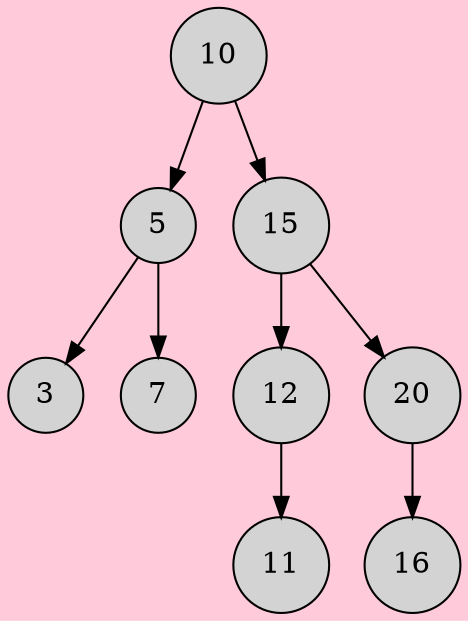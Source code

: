 digraph G                                         
{                                                 
   graph [bgcolor = "#ffcbdb"]                  
   rankdir = TB;                                  
   node [style = "filled", shape = circle];     
   node_00C015E8 [label = "10"]
   node_00C015E8 -> node_00C01600
   node_00C01600 [label = "5"]
   node_00C01600 -> node_00C01678
   node_00C01678 [label = "3"]
   node_00C01600 -> node_00C023F0
   node_00C023F0 [label = "7"]
   node_00C015E8 -> node_00C01618
   node_00C01618 [label = "15"]
   node_00C01618 -> node_00C01630
   node_00C01630 [label = "12"]
   node_00C01630 -> node_00C01660
   node_00C01660 [label = "11"]
   node_00C01618 -> node_00C01648
   node_00C01648 [label = "20"]
   node_00C01648 -> node_00C023D8
   node_00C023D8 [label = "16"]
}
